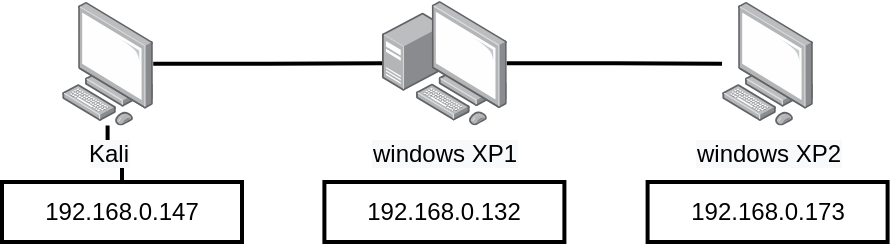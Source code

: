 <mxfile version="15.9.4" type="github">
  <diagram name="Page-1" id="c37626ed-c26b-45fb-9056-f9ebc6bb27b6">
    <mxGraphModel dx="1140" dy="604" grid="1" gridSize="10" guides="1" tooltips="1" connect="1" arrows="1" fold="1" page="1" pageScale="1" pageWidth="1100" pageHeight="850" background="none" math="0" shadow="0">
      <root>
        <mxCell id="0" />
        <mxCell id="1" parent="0" />
        <mxCell id="OzK-UFkC3OUow5rZLLYQ-4" style="edgeStyle=orthogonalEdgeStyle;rounded=0;orthogonalLoop=1;jettySize=auto;html=1;endArrow=none;endFill=0;strokeWidth=2;" edge="1" parent="1" source="OzK-UFkC3OUow5rZLLYQ-6" target="OzK-UFkC3OUow5rZLLYQ-8">
          <mxGeometry relative="1" as="geometry" />
        </mxCell>
        <mxCell id="OzK-UFkC3OUow5rZLLYQ-5" style="edgeStyle=orthogonalEdgeStyle;rounded=0;orthogonalLoop=1;jettySize=auto;html=1;endArrow=none;endFill=0;strokeWidth=2;" edge="1" parent="1" source="OzK-UFkC3OUow5rZLLYQ-8" target="OzK-UFkC3OUow5rZLLYQ-7">
          <mxGeometry relative="1" as="geometry" />
        </mxCell>
        <mxCell id="OzK-UFkC3OUow5rZLLYQ-12" value="" style="edgeStyle=orthogonalEdgeStyle;rounded=0;orthogonalLoop=1;jettySize=auto;html=1;endArrow=none;endFill=0;strokeWidth=2;" edge="1" parent="1" source="OzK-UFkC3OUow5rZLLYQ-6" target="OzK-UFkC3OUow5rZLLYQ-9">
          <mxGeometry relative="1" as="geometry" />
        </mxCell>
        <mxCell id="OzK-UFkC3OUow5rZLLYQ-6" value="&lt;span style=&quot;background-color: rgb(248 , 249 , 250)&quot;&gt;Kali&lt;/span&gt;" style="points=[];aspect=fixed;html=1;align=center;shadow=0;dashed=0;image;image=img/lib/allied_telesis/computer_and_terminals/Personal_Computer.svg;fillColor=#F20F2D;strokeWidth=2;" vertex="1" parent="1">
          <mxGeometry x="170" y="250" width="45.6" height="61.8" as="geometry" />
        </mxCell>
        <mxCell id="OzK-UFkC3OUow5rZLLYQ-7" value="&lt;span style=&quot;background-color: rgb(248 , 249 , 250)&quot;&gt;windows XP2&lt;/span&gt;" style="points=[];aspect=fixed;html=1;align=center;shadow=0;dashed=0;image;image=img/lib/allied_telesis/computer_and_terminals/Personal_Computer.svg;fillColor=#F20F2D;strokeWidth=2;" vertex="1" parent="1">
          <mxGeometry x="500" y="250" width="45.6" height="61.8" as="geometry" />
        </mxCell>
        <mxCell id="OzK-UFkC3OUow5rZLLYQ-8" value="&lt;span style=&quot;background-color: rgb(248 , 249 , 250)&quot;&gt;windows XP1&lt;/span&gt;" style="points=[];aspect=fixed;html=1;align=center;shadow=0;dashed=0;image;image=img/lib/allied_telesis/computer_and_terminals/Personal_Computer_with_Server.svg;fillColor=#F20F2D;strokeWidth=2;" vertex="1" parent="1">
          <mxGeometry x="330" y="249.4" width="62.4" height="62.4" as="geometry" />
        </mxCell>
        <mxCell id="OzK-UFkC3OUow5rZLLYQ-9" value="192.168.0.147" style="rounded=0;whiteSpace=wrap;html=1;strokeWidth=2;" vertex="1" parent="1">
          <mxGeometry x="140" y="340" width="120" height="30" as="geometry" />
        </mxCell>
        <mxCell id="OzK-UFkC3OUow5rZLLYQ-10" value="192.168.0.132" style="rounded=0;whiteSpace=wrap;html=1;strokeWidth=2;" vertex="1" parent="1">
          <mxGeometry x="301.2" y="340" width="120" height="30" as="geometry" />
        </mxCell>
        <mxCell id="OzK-UFkC3OUow5rZLLYQ-11" value="192.168.0.173" style="rounded=0;whiteSpace=wrap;html=1;strokeWidth=2;" vertex="1" parent="1">
          <mxGeometry x="462.8" y="340" width="120" height="30" as="geometry" />
        </mxCell>
      </root>
    </mxGraphModel>
  </diagram>
</mxfile>
